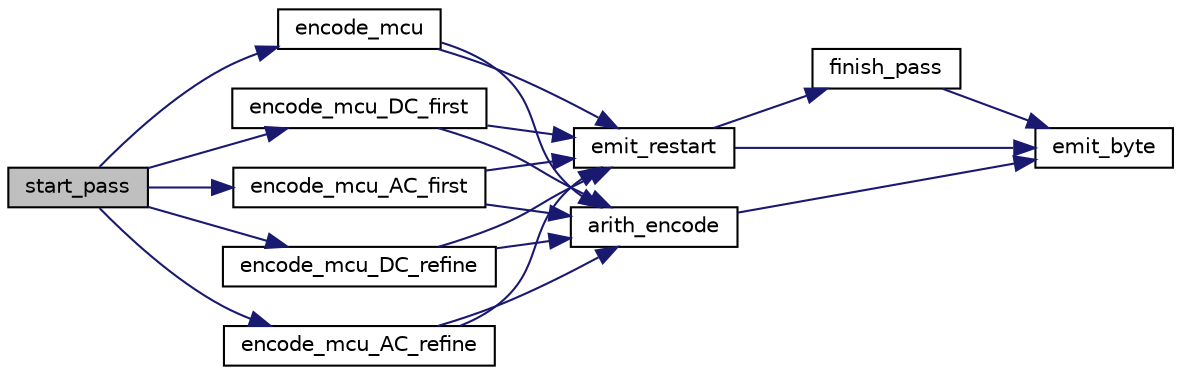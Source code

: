 digraph "start_pass"
{
 // LATEX_PDF_SIZE
  bgcolor="transparent";
  edge [fontname="Helvetica",fontsize="10",labelfontname="Helvetica",labelfontsize="10"];
  node [fontname="Helvetica",fontsize="10",shape=record];
  rankdir="LR";
  Node126 [label="start_pass",height=0.2,width=0.4,color="black", fillcolor="grey75", style="filled", fontcolor="black",tooltip=" "];
  Node126 -> Node127 [color="midnightblue",fontsize="10",style="solid"];
  Node127 [label="encode_mcu_DC_first",height=0.2,width=0.4,color="black",URL="$jcarith_8c.html#a2303fadff5a0fb6bdaa06eb03131d87e",tooltip=" "];
  Node127 -> Node128 [color="midnightblue",fontsize="10",style="solid"];
  Node128 [label="emit_restart",height=0.2,width=0.4,color="black",URL="$jcarith_8c.html#a02f7843fcfd54f5ce377bd8058dc084d",tooltip=" "];
  Node128 -> Node129 [color="midnightblue",fontsize="10",style="solid"];
  Node129 [label="finish_pass",height=0.2,width=0.4,color="black",URL="$jcarith_8c.html#a3098c13232c4cb8675f1f35a80aa5944",tooltip=" "];
  Node129 -> Node130 [color="midnightblue",fontsize="10",style="solid"];
  Node130 [label="emit_byte",height=0.2,width=0.4,color="black",URL="$jcarith_8c.html#ad249512cd18c00414c548a977a75a8f1",tooltip=" "];
  Node128 -> Node130 [color="midnightblue",fontsize="10",style="solid"];
  Node127 -> Node131 [color="midnightblue",fontsize="10",style="solid"];
  Node131 [label="arith_encode",height=0.2,width=0.4,color="black",URL="$jcarith_8c.html#af430a9c45f5f8022b6e57ce3feecbbb4",tooltip=" "];
  Node131 -> Node130 [color="midnightblue",fontsize="10",style="solid"];
  Node126 -> Node132 [color="midnightblue",fontsize="10",style="solid"];
  Node132 [label="encode_mcu_AC_first",height=0.2,width=0.4,color="black",URL="$jcarith_8c.html#a16f93bf9ad174d1e43f92a6844ba56f5",tooltip=" "];
  Node132 -> Node128 [color="midnightblue",fontsize="10",style="solid"];
  Node132 -> Node131 [color="midnightblue",fontsize="10",style="solid"];
  Node126 -> Node133 [color="midnightblue",fontsize="10",style="solid"];
  Node133 [label="encode_mcu_DC_refine",height=0.2,width=0.4,color="black",URL="$jcarith_8c.html#a668250087105455338e97ba0f612c700",tooltip=" "];
  Node133 -> Node128 [color="midnightblue",fontsize="10",style="solid"];
  Node133 -> Node131 [color="midnightblue",fontsize="10",style="solid"];
  Node126 -> Node134 [color="midnightblue",fontsize="10",style="solid"];
  Node134 [label="encode_mcu_AC_refine",height=0.2,width=0.4,color="black",URL="$jcarith_8c.html#af22cdbc60163714d02c04ed18d0fcc75",tooltip=" "];
  Node134 -> Node128 [color="midnightblue",fontsize="10",style="solid"];
  Node134 -> Node131 [color="midnightblue",fontsize="10",style="solid"];
  Node126 -> Node135 [color="midnightblue",fontsize="10",style="solid"];
  Node135 [label="encode_mcu",height=0.2,width=0.4,color="black",URL="$jcarith_8c.html#a72e97499e846635676b53db9977b4a5a",tooltip=" "];
  Node135 -> Node128 [color="midnightblue",fontsize="10",style="solid"];
  Node135 -> Node131 [color="midnightblue",fontsize="10",style="solid"];
}
